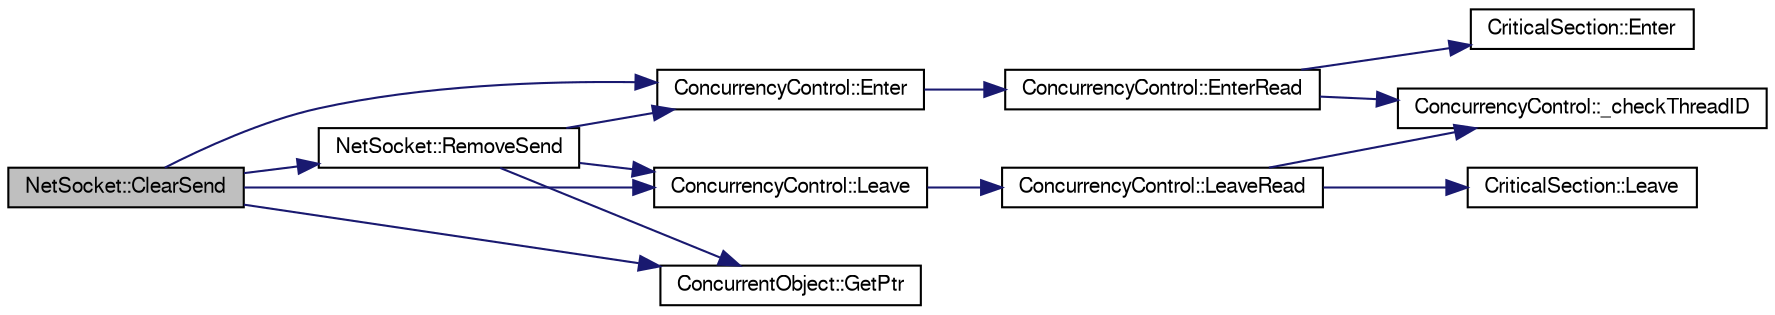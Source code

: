 digraph G
{
  edge [fontname="FreeSans",fontsize="10",labelfontname="FreeSans",labelfontsize="10"];
  node [fontname="FreeSans",fontsize="10",shape=record];
  rankdir=LR;
  Node1 [label="NetSocket::ClearSend",height=0.2,width=0.4,color="black", fillcolor="grey75", style="filled" fontcolor="black"];
  Node1 -> Node2 [color="midnightblue",fontsize="10",style="solid"];
  Node2 [label="ConcurrencyControl::Enter",height=0.2,width=0.4,color="black", fillcolor="white", style="filled",URL="$class_concurrency_control.html#a65764399274f1fbf8240e197ce7bcac9"];
  Node2 -> Node3 [color="midnightblue",fontsize="10",style="solid"];
  Node3 [label="ConcurrencyControl::EnterRead",height=0.2,width=0.4,color="black", fillcolor="white", style="filled",URL="$class_concurrency_control.html#abe8b564fe7bc17347992097100ea9221"];
  Node3 -> Node4 [color="midnightblue",fontsize="10",style="solid"];
  Node4 [label="ConcurrencyControl::_checkThreadID",height=0.2,width=0.4,color="black", fillcolor="white", style="filled",URL="$class_concurrency_control.html#ac604c1d64a32144473304d098763e383"];
  Node3 -> Node5 [color="midnightblue",fontsize="10",style="solid"];
  Node5 [label="CriticalSection::Enter",height=0.2,width=0.4,color="black", fillcolor="white", style="filled",URL="$class_critical_section.html#a509be5342b2f07ae06e1af5d9e08b871"];
  Node1 -> Node6 [color="midnightblue",fontsize="10",style="solid"];
  Node6 [label="ConcurrentObject::GetPtr",height=0.2,width=0.4,color="black", fillcolor="white", style="filled",URL="$class_concurrent_object.html#a1ef50fdbaf6004708adfd80aa54f4dd6"];
  Node1 -> Node7 [color="midnightblue",fontsize="10",style="solid"];
  Node7 [label="ConcurrencyControl::Leave",height=0.2,width=0.4,color="black", fillcolor="white", style="filled",URL="$class_concurrency_control.html#af6e8c4984924cc080f753ea34c3a8806"];
  Node7 -> Node8 [color="midnightblue",fontsize="10",style="solid"];
  Node8 [label="ConcurrencyControl::LeaveRead",height=0.2,width=0.4,color="black", fillcolor="white", style="filled",URL="$class_concurrency_control.html#ab4c521c9021970df157fd9d8dd6b3964"];
  Node8 -> Node4 [color="midnightblue",fontsize="10",style="solid"];
  Node8 -> Node9 [color="midnightblue",fontsize="10",style="solid"];
  Node9 [label="CriticalSection::Leave",height=0.2,width=0.4,color="black", fillcolor="white", style="filled",URL="$class_critical_section.html#a6fa0931385f066492f31fc98e3fca657"];
  Node1 -> Node10 [color="midnightblue",fontsize="10",style="solid"];
  Node10 [label="NetSocket::RemoveSend",height=0.2,width=0.4,color="black", fillcolor="white", style="filled",URL="$class_net_socket.html#aedd848a5bbf20f92dcd2f2d68603a16a"];
  Node10 -> Node2 [color="midnightblue",fontsize="10",style="solid"];
  Node10 -> Node6 [color="midnightblue",fontsize="10",style="solid"];
  Node10 -> Node7 [color="midnightblue",fontsize="10",style="solid"];
}
